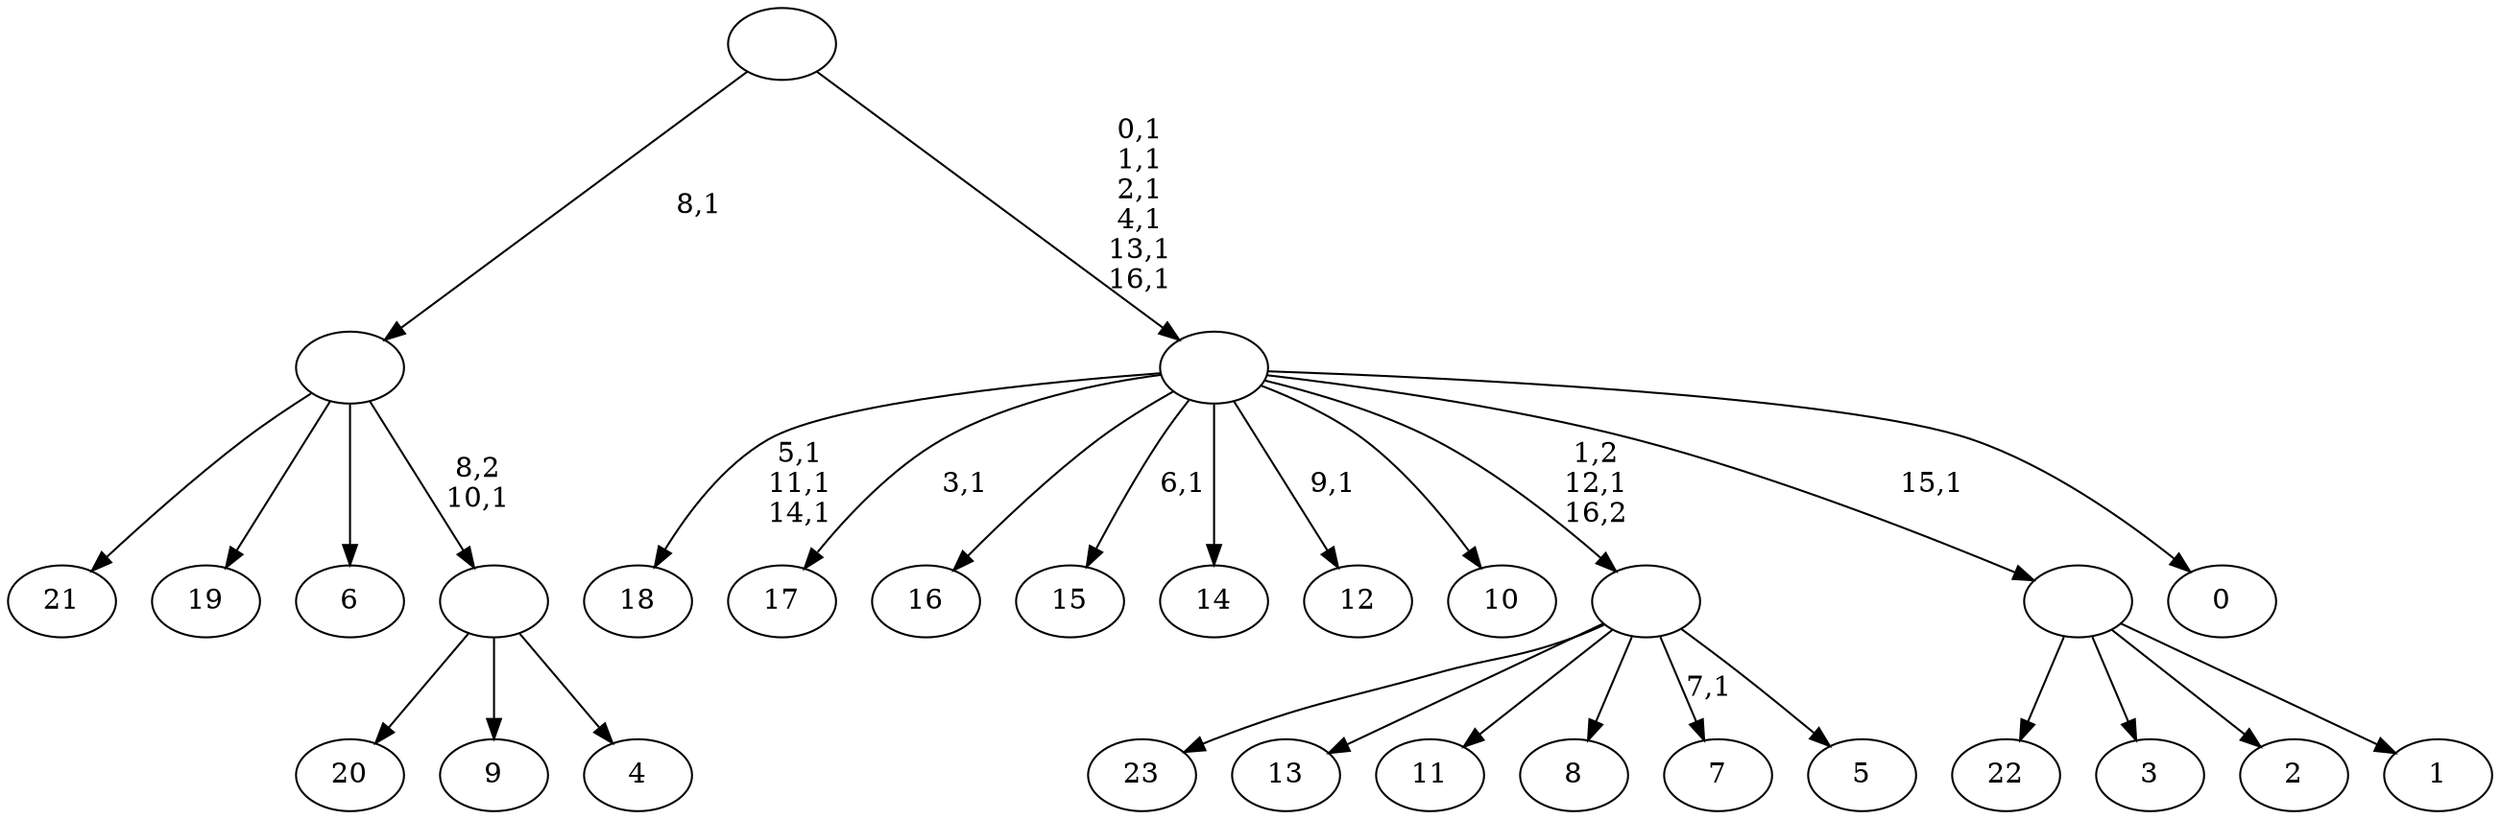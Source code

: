 digraph T {
	41 [label="23"]
	40 [label="22"]
	39 [label="21"]
	38 [label="20"]
	37 [label="19"]
	36 [label="18"]
	32 [label="17"]
	30 [label="16"]
	29 [label="15"]
	27 [label="14"]
	26 [label="13"]
	25 [label="12"]
	23 [label="11"]
	22 [label="10"]
	21 [label="9"]
	20 [label="8"]
	19 [label="7"]
	17 [label="6"]
	16 [label="5"]
	15 [label=""]
	14 [label="4"]
	13 [label=""]
	12 [label=""]
	11 [label="3"]
	10 [label="2"]
	9 [label="1"]
	8 [label=""]
	7 [label="0"]
	6 [label=""]
	0 [label=""]
	15 -> 19 [label="7,1"]
	15 -> 41 [label=""]
	15 -> 26 [label=""]
	15 -> 23 [label=""]
	15 -> 20 [label=""]
	15 -> 16 [label=""]
	13 -> 38 [label=""]
	13 -> 21 [label=""]
	13 -> 14 [label=""]
	12 -> 39 [label=""]
	12 -> 37 [label=""]
	12 -> 17 [label=""]
	12 -> 13 [label="8,2\n10,1"]
	8 -> 40 [label=""]
	8 -> 11 [label=""]
	8 -> 10 [label=""]
	8 -> 9 [label=""]
	6 -> 25 [label="9,1"]
	6 -> 29 [label="6,1"]
	6 -> 32 [label="3,1"]
	6 -> 36 [label="5,1\n11,1\n14,1"]
	6 -> 30 [label=""]
	6 -> 27 [label=""]
	6 -> 22 [label=""]
	6 -> 15 [label="1,2\n12,1\n16,2"]
	6 -> 8 [label="15,1"]
	6 -> 7 [label=""]
	0 -> 6 [label="0,1\n1,1\n2,1\n4,1\n13,1\n16,1"]
	0 -> 12 [label="8,1"]
}

